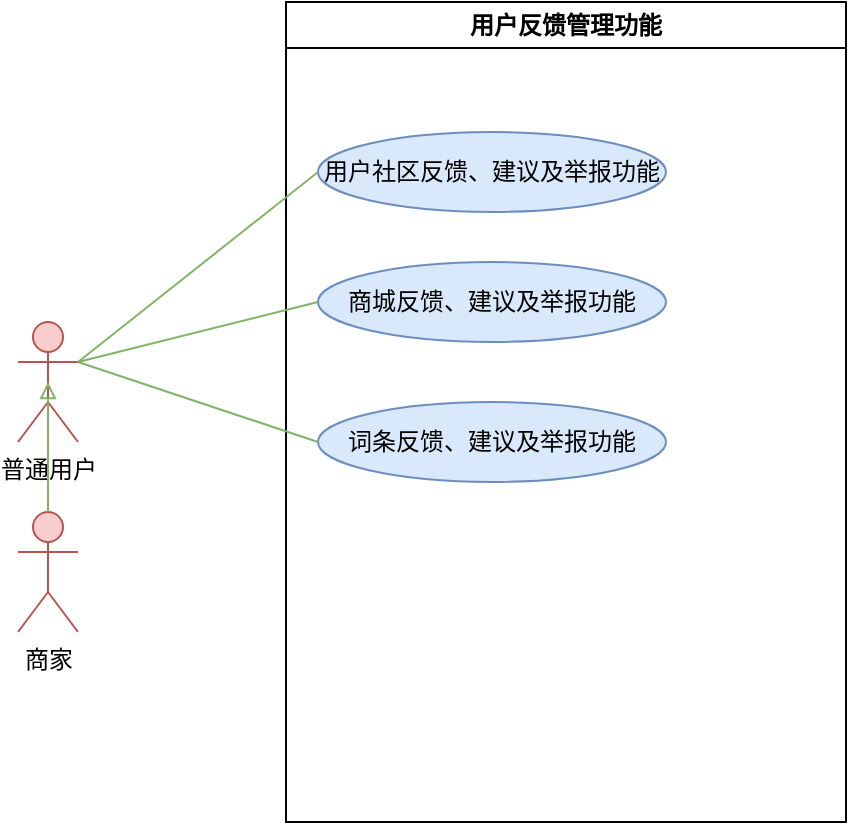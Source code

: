 <mxfile version="24.9.2">
  <diagram name="第 1 页" id="CC5GW9aRZrzXliKo2RYj">
    <mxGraphModel dx="1050" dy="569" grid="1" gridSize="10" guides="1" tooltips="1" connect="1" arrows="1" fold="1" page="1" pageScale="1" pageWidth="827" pageHeight="1169" math="0" shadow="0">
      <root>
        <mxCell id="0" />
        <mxCell id="1" parent="0" />
        <mxCell id="7DnMASjZtS6HJgwWUiqK-1" value="用户反馈管理功能" style="swimlane;whiteSpace=wrap;html=1;" vertex="1" parent="1">
          <mxGeometry x="324" y="110" width="280" height="410" as="geometry" />
        </mxCell>
        <mxCell id="7DnMASjZtS6HJgwWUiqK-2" value="用户社区反馈、建议及举报功能" style="ellipse;whiteSpace=wrap;html=1;fillColor=#dae8fc;strokeColor=#6c8ebf;" vertex="1" parent="7DnMASjZtS6HJgwWUiqK-1">
          <mxGeometry x="16" y="65" width="174" height="40" as="geometry" />
        </mxCell>
        <mxCell id="7DnMASjZtS6HJgwWUiqK-35" value="商城反馈、建议及举报功能" style="ellipse;whiteSpace=wrap;html=1;fillColor=#dae8fc;strokeColor=#6c8ebf;" vertex="1" parent="7DnMASjZtS6HJgwWUiqK-1">
          <mxGeometry x="16" y="130" width="174" height="40" as="geometry" />
        </mxCell>
        <mxCell id="7DnMASjZtS6HJgwWUiqK-36" value="词条反馈、建议及举报功能" style="ellipse;whiteSpace=wrap;html=1;fillColor=#dae8fc;strokeColor=#6c8ebf;" vertex="1" parent="7DnMASjZtS6HJgwWUiqK-1">
          <mxGeometry x="16" y="200" width="174" height="40" as="geometry" />
        </mxCell>
        <mxCell id="7DnMASjZtS6HJgwWUiqK-26" value="普通用户" style="shape=umlActor;verticalLabelPosition=bottom;verticalAlign=top;html=1;fillColor=#f8cecc;strokeColor=#b85450;" vertex="1" parent="1">
          <mxGeometry x="190" y="270" width="30" height="60" as="geometry" />
        </mxCell>
        <mxCell id="7DnMASjZtS6HJgwWUiqK-27" value="商家" style="shape=umlActor;verticalLabelPosition=bottom;verticalAlign=top;html=1;fillColor=#f8cecc;strokeColor=#b85450;" vertex="1" parent="1">
          <mxGeometry x="190" y="365" width="30" height="60" as="geometry" />
        </mxCell>
        <mxCell id="7DnMASjZtS6HJgwWUiqK-29" value="" style="endArrow=block;endFill=0;html=1;rounded=0;fillColor=#d5e8d4;strokeColor=#82b366;exitX=0.5;exitY=0;exitDx=0;exitDy=0;exitPerimeter=0;entryX=0.5;entryY=0.5;entryDx=0;entryDy=0;entryPerimeter=0;" edge="1" parent="1" source="7DnMASjZtS6HJgwWUiqK-27" target="7DnMASjZtS6HJgwWUiqK-26">
          <mxGeometry width="160" relative="1" as="geometry">
            <mxPoint x="245" y="475" as="sourcePoint" />
            <mxPoint x="230" y="395" as="targetPoint" />
          </mxGeometry>
        </mxCell>
        <mxCell id="7DnMASjZtS6HJgwWUiqK-30" value="" style="endArrow=none;html=1;rounded=0;fillColor=#d5e8d4;strokeColor=#82b366;entryX=1;entryY=0.333;entryDx=0;entryDy=0;entryPerimeter=0;exitX=0;exitY=0.5;exitDx=0;exitDy=0;" edge="1" parent="1" source="7DnMASjZtS6HJgwWUiqK-35" target="7DnMASjZtS6HJgwWUiqK-26">
          <mxGeometry width="50" height="50" relative="1" as="geometry">
            <mxPoint x="340" y="320" as="sourcePoint" />
            <mxPoint x="264" y="280" as="targetPoint" />
          </mxGeometry>
        </mxCell>
        <mxCell id="7DnMASjZtS6HJgwWUiqK-32" value="" style="endArrow=none;html=1;rounded=0;fillColor=#d5e8d4;strokeColor=#82b366;entryX=0;entryY=0.5;entryDx=0;entryDy=0;exitX=1;exitY=0.333;exitDx=0;exitDy=0;exitPerimeter=0;" edge="1" parent="1" source="7DnMASjZtS6HJgwWUiqK-26" target="7DnMASjZtS6HJgwWUiqK-2">
          <mxGeometry width="50" height="50" relative="1" as="geometry">
            <mxPoint x="350" y="310" as="sourcePoint" />
            <mxPoint x="264" y="300" as="targetPoint" />
          </mxGeometry>
        </mxCell>
        <mxCell id="7DnMASjZtS6HJgwWUiqK-34" value="" style="endArrow=none;html=1;rounded=0;fillColor=#d5e8d4;strokeColor=#82b366;exitX=0;exitY=0.5;exitDx=0;exitDy=0;entryX=1;entryY=0.333;entryDx=0;entryDy=0;entryPerimeter=0;" edge="1" parent="1" source="7DnMASjZtS6HJgwWUiqK-36" target="7DnMASjZtS6HJgwWUiqK-26">
          <mxGeometry width="50" height="50" relative="1" as="geometry">
            <mxPoint x="340" y="430" as="sourcePoint" />
            <mxPoint x="264" y="205" as="targetPoint" />
          </mxGeometry>
        </mxCell>
      </root>
    </mxGraphModel>
  </diagram>
</mxfile>
